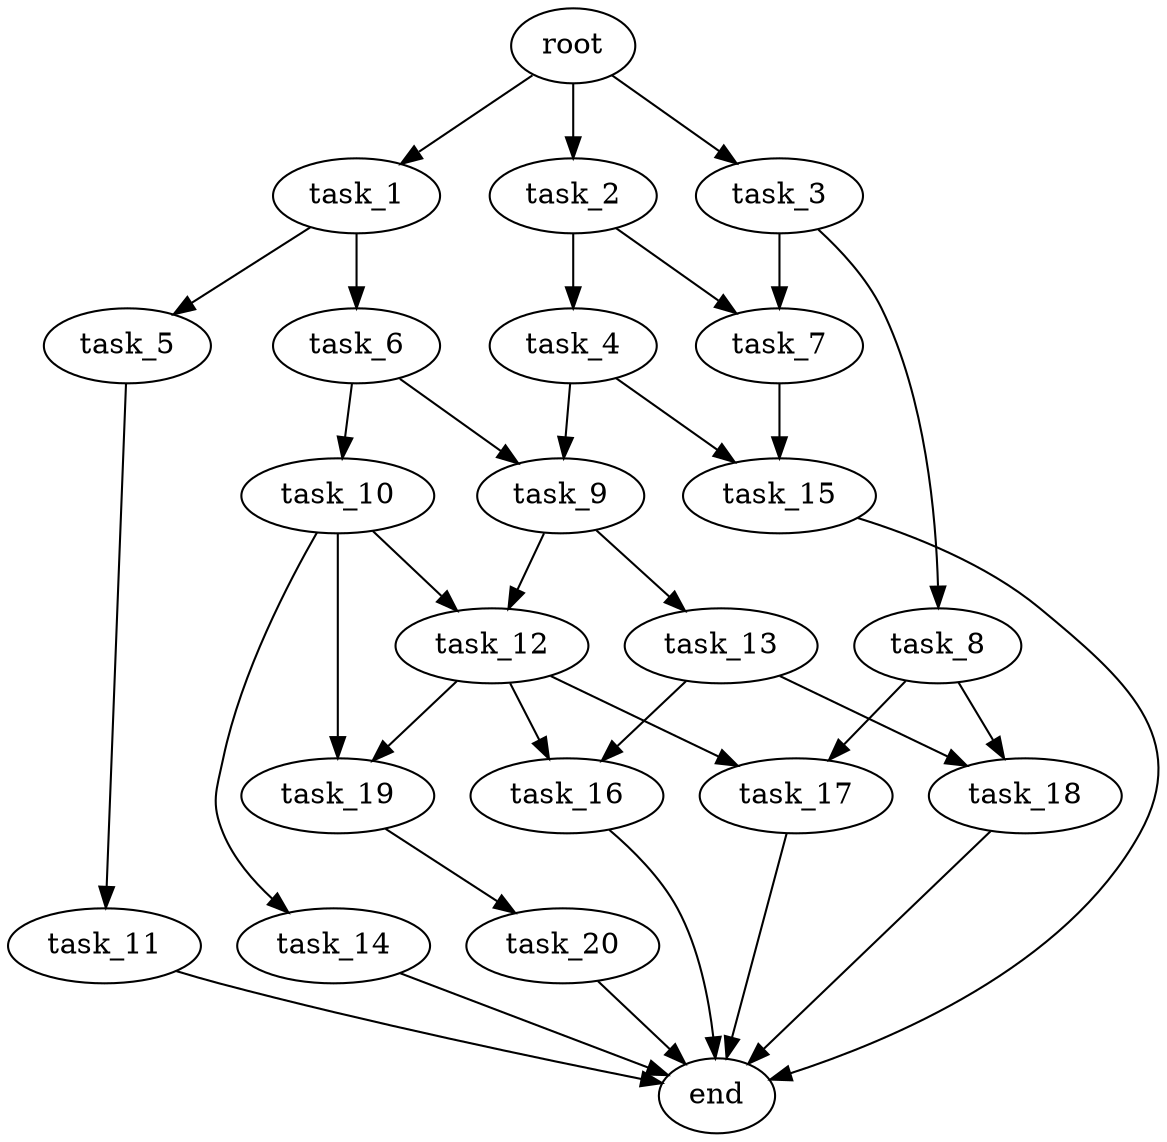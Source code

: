 digraph G {
  root [size="0.000000e+00"];
  task_1 [size="4.853536e+09"];
  task_2 [size="4.375563e+09"];
  task_3 [size="2.947851e+09"];
  task_4 [size="6.970681e+09"];
  task_5 [size="1.898569e+09"];
  task_6 [size="1.867081e+09"];
  task_7 [size="3.477299e+09"];
  task_8 [size="7.324292e+09"];
  task_9 [size="2.753969e+09"];
  task_10 [size="8.313665e+09"];
  task_11 [size="9.144826e+09"];
  task_12 [size="5.545649e+09"];
  task_13 [size="6.896970e+08"];
  task_14 [size="1.551100e+09"];
  task_15 [size="2.957431e+09"];
  task_16 [size="2.634229e+09"];
  task_17 [size="3.671760e+09"];
  task_18 [size="8.197567e+06"];
  task_19 [size="6.380623e+09"];
  task_20 [size="3.791057e+09"];
  end [size="0.000000e+00"];

  root -> task_1 [size="1.000000e-12"];
  root -> task_2 [size="1.000000e-12"];
  root -> task_3 [size="1.000000e-12"];
  task_1 -> task_5 [size="1.898569e+08"];
  task_1 -> task_6 [size="1.867081e+08"];
  task_2 -> task_4 [size="6.970681e+08"];
  task_2 -> task_7 [size="1.738650e+08"];
  task_3 -> task_7 [size="1.738650e+08"];
  task_3 -> task_8 [size="7.324292e+08"];
  task_4 -> task_9 [size="1.376985e+08"];
  task_4 -> task_15 [size="1.478715e+08"];
  task_5 -> task_11 [size="9.144826e+08"];
  task_6 -> task_9 [size="1.376985e+08"];
  task_6 -> task_10 [size="8.313665e+08"];
  task_7 -> task_15 [size="1.478715e+08"];
  task_8 -> task_17 [size="1.835880e+08"];
  task_8 -> task_18 [size="4.098784e+05"];
  task_9 -> task_12 [size="2.772824e+08"];
  task_9 -> task_13 [size="6.896970e+07"];
  task_10 -> task_12 [size="2.772824e+08"];
  task_10 -> task_14 [size="1.551100e+08"];
  task_10 -> task_19 [size="3.190311e+08"];
  task_11 -> end [size="1.000000e-12"];
  task_12 -> task_16 [size="1.317115e+08"];
  task_12 -> task_17 [size="1.835880e+08"];
  task_12 -> task_19 [size="3.190311e+08"];
  task_13 -> task_16 [size="1.317115e+08"];
  task_13 -> task_18 [size="4.098784e+05"];
  task_14 -> end [size="1.000000e-12"];
  task_15 -> end [size="1.000000e-12"];
  task_16 -> end [size="1.000000e-12"];
  task_17 -> end [size="1.000000e-12"];
  task_18 -> end [size="1.000000e-12"];
  task_19 -> task_20 [size="3.791057e+08"];
  task_20 -> end [size="1.000000e-12"];
}
